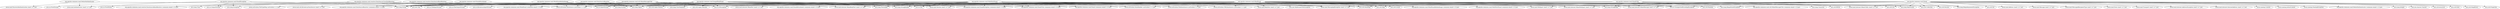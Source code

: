 digraph "commons-email-1.3.3.jar" {
    // Path: C:\Users\CHENLU~1\AppData\Local\Temp\VIA\201808200848028274\cp\commons-email-1.3.3.jar
   "org.apache.commons.mail.DataSourceResolver"       -> "java.io.IOException";
   "org.apache.commons.mail.DataSourceResolver"       -> "java.lang.Object";
   "org.apache.commons.mail.DataSourceResolver"       -> "java.lang.String";
   "org.apache.commons.mail.DataSourceResolver"       -> "javax.activation.DataSource (activation-1.1.1.jar)";
   "org.apache.commons.mail.DefaultAuthenticator"     -> "java.lang.String";
   "org.apache.commons.mail.DefaultAuthenticator"     -> "javax.mail.Authenticator (mail-1.4.7.jar)";
   "org.apache.commons.mail.DefaultAuthenticator"     -> "javax.mail.PasswordAuthentication (mail-1.4.7.jar)";
   "org.apache.commons.mail.Email"                    -> "java.io.UnsupportedEncodingException";
   "org.apache.commons.mail.Email"                    -> "java.lang.Deprecated";
   "org.apache.commons.mail.Email"                    -> "java.lang.IllegalArgumentException";
   "org.apache.commons.mail.Email"                    -> "java.lang.IllegalStateException";
   "org.apache.commons.mail.Email"                    -> "java.lang.Integer";
   "org.apache.commons.mail.Email"                    -> "java.lang.Object";
   "org.apache.commons.mail.Email"                    -> "java.lang.String";
   "org.apache.commons.mail.Email"                    -> "java.lang.StringBuffer";
   "org.apache.commons.mail.Email"                    -> "java.lang.StringBuilder";
   "org.apache.commons.mail.Email"                    -> "java.lang.System";
   "org.apache.commons.mail.Email"                    -> "java.lang.Throwable";
   "org.apache.commons.mail.Email"                    -> "java.nio.charset.Charset";
   "org.apache.commons.mail.Email"                    -> "java.util.ArrayList";
   "org.apache.commons.mail.Email"                    -> "java.util.Collection";
   "org.apache.commons.mail.Email"                    -> "java.util.Date";
   "org.apache.commons.mail.Email"                    -> "java.util.HashMap";
   "org.apache.commons.mail.Email"                    -> "java.util.Iterator";
   "org.apache.commons.mail.Email"                    -> "java.util.List";
   "org.apache.commons.mail.Email"                    -> "java.util.Map";
   "org.apache.commons.mail.Email"                    -> "java.util.Map$Entry";
   "org.apache.commons.mail.Email"                    -> "java.util.Properties";
   "org.apache.commons.mail.Email"                    -> "java.util.Set";
   "org.apache.commons.mail.Email"                    -> "javax.mail.Address (mail-1.4.7.jar)";
   "org.apache.commons.mail.Email"                    -> "javax.mail.Authenticator (mail-1.4.7.jar)";
   "org.apache.commons.mail.Email"                    -> "javax.mail.Message (mail-1.4.7.jar)";
   "org.apache.commons.mail.Email"                    -> "javax.mail.Message$RecipientType (mail-1.4.7.jar)";
   "org.apache.commons.mail.Email"                    -> "javax.mail.MessagingException (mail-1.4.7.jar)";
   "org.apache.commons.mail.Email"                    -> "javax.mail.Multipart (mail-1.4.7.jar)";
   "org.apache.commons.mail.Email"                    -> "javax.mail.Session (mail-1.4.7.jar)";
   "org.apache.commons.mail.Email"                    -> "javax.mail.Store (mail-1.4.7.jar)";
   "org.apache.commons.mail.Email"                    -> "javax.mail.Transport (mail-1.4.7.jar)";
   "org.apache.commons.mail.Email"                    -> "javax.mail.internet.AddressException (mail-1.4.7.jar)";
   "org.apache.commons.mail.Email"                    -> "javax.mail.internet.InternetAddress (mail-1.4.7.jar)";
   "org.apache.commons.mail.Email"                    -> "javax.mail.internet.MimeMessage (mail-1.4.7.jar)";
   "org.apache.commons.mail.Email"                    -> "javax.mail.internet.MimeMultipart (mail-1.4.7.jar)";
   "org.apache.commons.mail.Email"                    -> "javax.mail.internet.MimeUtility (mail-1.4.7.jar)";
   "org.apache.commons.mail.Email"                    -> "javax.naming.Context";
   "org.apache.commons.mail.Email"                    -> "javax.naming.InitialContext";
   "org.apache.commons.mail.Email"                    -> "javax.naming.NamingException";
   "org.apache.commons.mail.Email"                    -> "org.apache.commons.mail.DefaultAuthenticator (commons-email-1.3.3.jar)";
   "org.apache.commons.mail.Email"                    -> "org.apache.commons.mail.EmailException (commons-email-1.3.3.jar)";
   "org.apache.commons.mail.Email"                    -> "org.apache.commons.mail.EmailUtils (commons-email-1.3.3.jar)";
   "org.apache.commons.mail.EmailAttachment"          -> "java.lang.Object";
   "org.apache.commons.mail.EmailAttachment"          -> "java.lang.String";
   "org.apache.commons.mail.EmailAttachment"          -> "java.net.URL";
   "org.apache.commons.mail.EmailException"           -> "java.io.OutputStream";
   "org.apache.commons.mail.EmailException"           -> "java.io.PrintStream";
   "org.apache.commons.mail.EmailException"           -> "java.io.PrintWriter";
   "org.apache.commons.mail.EmailException"           -> "java.lang.Exception";
   "org.apache.commons.mail.EmailException"           -> "java.lang.String";
   "org.apache.commons.mail.EmailException"           -> "java.lang.System";
   "org.apache.commons.mail.EmailException"           -> "java.lang.Throwable";
   "org.apache.commons.mail.EmailUtils"               -> "java.io.File";
   "org.apache.commons.mail.EmailUtils"               -> "java.io.IOException";
   "org.apache.commons.mail.EmailUtils"               -> "java.io.UnsupportedEncodingException";
   "org.apache.commons.mail.EmailUtils"               -> "java.lang.Character";
   "org.apache.commons.mail.EmailUtils"               -> "java.lang.IllegalArgumentException";
   "org.apache.commons.mail.EmailUtils"               -> "java.lang.Object";
   "org.apache.commons.mail.EmailUtils"               -> "java.lang.String";
   "org.apache.commons.mail.EmailUtils"               -> "java.lang.StringBuffer";
   "org.apache.commons.mail.EmailUtils"               -> "java.lang.StringBuilder";
   "org.apache.commons.mail.EmailUtils"               -> "java.util.BitSet";
   "org.apache.commons.mail.EmailUtils"               -> "java.util.Random";
   "org.apache.commons.mail.EmailUtils"               -> "javax.mail.MessagingException (mail-1.4.7.jar)";
   "org.apache.commons.mail.EmailUtils"               -> "javax.mail.internet.MimeMessage (mail-1.4.7.jar)";
   "org.apache.commons.mail.EmailUtils"               -> "org.apache.commons.mail.util.MimeMessageUtils (commons-email-1.3.3.jar)";
   "org.apache.commons.mail.HtmlEmail"                -> "java.io.File";
   "org.apache.commons.mail.HtmlEmail"                -> "java.io.IOException";
   "org.apache.commons.mail.HtmlEmail"                -> "java.io.InputStream";
   "org.apache.commons.mail.HtmlEmail"                -> "java.io.UnsupportedEncodingException";
   "org.apache.commons.mail.HtmlEmail"                -> "java.lang.Deprecated";
   "org.apache.commons.mail.HtmlEmail"                -> "java.lang.Object";
   "org.apache.commons.mail.HtmlEmail"                -> "java.lang.String";
   "org.apache.commons.mail.HtmlEmail"                -> "java.lang.StringBuffer";
   "org.apache.commons.mail.HtmlEmail"                -> "java.lang.StringBuilder";
   "org.apache.commons.mail.HtmlEmail"                -> "java.lang.Throwable";
   "org.apache.commons.mail.HtmlEmail"                -> "java.net.MalformedURLException";
   "org.apache.commons.mail.HtmlEmail"                -> "java.net.URL";
   "org.apache.commons.mail.HtmlEmail"                -> "java.util.Collection";
   "org.apache.commons.mail.HtmlEmail"                -> "java.util.HashMap";
   "org.apache.commons.mail.HtmlEmail"                -> "java.util.Iterator";
   "org.apache.commons.mail.HtmlEmail"                -> "java.util.List";
   "org.apache.commons.mail.HtmlEmail"                -> "java.util.Locale";
   "org.apache.commons.mail.HtmlEmail"                -> "java.util.Map";
   "org.apache.commons.mail.HtmlEmail"                -> "javax.activation.DataHandler (activation-1.1.1.jar)";
   "org.apache.commons.mail.HtmlEmail"                -> "javax.activation.DataSource (activation-1.1.1.jar)";
   "org.apache.commons.mail.HtmlEmail"                -> "javax.activation.FileDataSource (activation-1.1.1.jar)";
   "org.apache.commons.mail.HtmlEmail"                -> "javax.activation.URLDataSource (activation-1.1.1.jar)";
   "org.apache.commons.mail.HtmlEmail"                -> "javax.mail.BodyPart (mail-1.4.7.jar)";
   "org.apache.commons.mail.HtmlEmail"                -> "javax.mail.MessagingException (mail-1.4.7.jar)";
   "org.apache.commons.mail.HtmlEmail"                -> "javax.mail.Multipart (mail-1.4.7.jar)";
   "org.apache.commons.mail.HtmlEmail"                -> "javax.mail.internet.MimeBodyPart (mail-1.4.7.jar)";
   "org.apache.commons.mail.HtmlEmail"                -> "javax.mail.internet.MimeMultipart (mail-1.4.7.jar)";
   "org.apache.commons.mail.HtmlEmail"                -> "org.apache.commons.mail.Email (commons-email-1.3.3.jar)";
   "org.apache.commons.mail.HtmlEmail"                -> "org.apache.commons.mail.EmailException (commons-email-1.3.3.jar)";
   "org.apache.commons.mail.HtmlEmail"                -> "org.apache.commons.mail.EmailUtils (commons-email-1.3.3.jar)";
   "org.apache.commons.mail.HtmlEmail"                -> "org.apache.commons.mail.HtmlEmail$InlineImage (commons-email-1.3.3.jar)";
   "org.apache.commons.mail.HtmlEmail"                -> "org.apache.commons.mail.MultiPartEmail (commons-email-1.3.3.jar)";
   "org.apache.commons.mail.HtmlEmail$InlineImage"    -> "java.lang.Object";
   "org.apache.commons.mail.HtmlEmail$InlineImage"    -> "java.lang.String";
   "org.apache.commons.mail.HtmlEmail$InlineImage"    -> "javax.activation.DataSource (activation-1.1.1.jar)";
   "org.apache.commons.mail.HtmlEmail$InlineImage"    -> "javax.mail.internet.MimeBodyPart (mail-1.4.7.jar)";
   "org.apache.commons.mail.HtmlEmail$InlineImage"    -> "org.apache.commons.mail.HtmlEmail (commons-email-1.3.3.jar)";
   "org.apache.commons.mail.ImageHtmlEmail"           -> "java.io.IOException";
   "org.apache.commons.mail.ImageHtmlEmail"           -> "java.lang.CharSequence";
   "org.apache.commons.mail.ImageHtmlEmail"           -> "java.lang.Object";
   "org.apache.commons.mail.ImageHtmlEmail"           -> "java.lang.String";
   "org.apache.commons.mail.ImageHtmlEmail"           -> "java.lang.StringBuffer";
   "org.apache.commons.mail.ImageHtmlEmail"           -> "java.lang.StringBuilder";
   "org.apache.commons.mail.ImageHtmlEmail"           -> "java.lang.Throwable";
   "org.apache.commons.mail.ImageHtmlEmail"           -> "java.util.HashMap";
   "org.apache.commons.mail.ImageHtmlEmail"           -> "java.util.Map";
   "org.apache.commons.mail.ImageHtmlEmail"           -> "java.util.regex.Matcher";
   "org.apache.commons.mail.ImageHtmlEmail"           -> "java.util.regex.Pattern";
   "org.apache.commons.mail.ImageHtmlEmail"           -> "javax.activation.DataSource (activation-1.1.1.jar)";
   "org.apache.commons.mail.ImageHtmlEmail"           -> "org.apache.commons.mail.DataSourceResolver (commons-email-1.3.3.jar)";
   "org.apache.commons.mail.ImageHtmlEmail"           -> "org.apache.commons.mail.EmailException (commons-email-1.3.3.jar)";
   "org.apache.commons.mail.ImageHtmlEmail"           -> "org.apache.commons.mail.EmailUtils (commons-email-1.3.3.jar)";
   "org.apache.commons.mail.ImageHtmlEmail"           -> "org.apache.commons.mail.HtmlEmail (commons-email-1.3.3.jar)";
   "org.apache.commons.mail.MultiPartEmail"           -> "java.io.File";
   "org.apache.commons.mail.MultiPartEmail"           -> "java.io.IOException";
   "org.apache.commons.mail.MultiPartEmail"           -> "java.io.InputStream";
   "org.apache.commons.mail.MultiPartEmail"           -> "java.io.UnsupportedEncodingException";
   "org.apache.commons.mail.MultiPartEmail"           -> "java.lang.IllegalStateException";
   "org.apache.commons.mail.MultiPartEmail"           -> "java.lang.Object";
   "org.apache.commons.mail.MultiPartEmail"           -> "java.lang.String";
   "org.apache.commons.mail.MultiPartEmail"           -> "java.lang.StringBuilder";
   "org.apache.commons.mail.MultiPartEmail"           -> "java.lang.Throwable";
   "org.apache.commons.mail.MultiPartEmail"           -> "java.net.URL";
   "org.apache.commons.mail.MultiPartEmail"           -> "javax.activation.DataHandler (activation-1.1.1.jar)";
   "org.apache.commons.mail.MultiPartEmail"           -> "javax.activation.DataSource (activation-1.1.1.jar)";
   "org.apache.commons.mail.MultiPartEmail"           -> "javax.activation.FileDataSource (activation-1.1.1.jar)";
   "org.apache.commons.mail.MultiPartEmail"           -> "javax.activation.URLDataSource (activation-1.1.1.jar)";
   "org.apache.commons.mail.MultiPartEmail"           -> "javax.mail.BodyPart (mail-1.4.7.jar)";
   "org.apache.commons.mail.MultiPartEmail"           -> "javax.mail.MessagingException (mail-1.4.7.jar)";
   "org.apache.commons.mail.MultiPartEmail"           -> "javax.mail.Multipart (mail-1.4.7.jar)";
   "org.apache.commons.mail.MultiPartEmail"           -> "javax.mail.internet.MimeBodyPart (mail-1.4.7.jar)";
   "org.apache.commons.mail.MultiPartEmail"           -> "javax.mail.internet.MimeMultipart (mail-1.4.7.jar)";
   "org.apache.commons.mail.MultiPartEmail"           -> "javax.mail.internet.MimePart (mail-1.4.7.jar)";
   "org.apache.commons.mail.MultiPartEmail"           -> "javax.mail.internet.MimeUtility (mail-1.4.7.jar)";
   "org.apache.commons.mail.MultiPartEmail"           -> "org.apache.commons.mail.Email (commons-email-1.3.3.jar)";
   "org.apache.commons.mail.MultiPartEmail"           -> "org.apache.commons.mail.EmailAttachment (commons-email-1.3.3.jar)";
   "org.apache.commons.mail.MultiPartEmail"           -> "org.apache.commons.mail.EmailException (commons-email-1.3.3.jar)";
   "org.apache.commons.mail.MultiPartEmail"           -> "org.apache.commons.mail.EmailUtils (commons-email-1.3.3.jar)";
   "org.apache.commons.mail.resolver.DataSourceBaseResolver" -> "java.lang.Object";
   "org.apache.commons.mail.resolver.DataSourceBaseResolver" -> "java.lang.String";
   "org.apache.commons.mail.resolver.DataSourceBaseResolver" -> "org.apache.commons.mail.DataSourceResolver (commons-email-1.3.3.jar)";
   "org.apache.commons.mail.resolver.DataSourceClassPathResolver" -> "java.io.IOException";
   "org.apache.commons.mail.resolver.DataSourceClassPathResolver" -> "java.io.InputStream";
   "org.apache.commons.mail.resolver.DataSourceClassPathResolver" -> "java.lang.Class";
   "org.apache.commons.mail.resolver.DataSourceClassPathResolver" -> "java.lang.String";
   "org.apache.commons.mail.resolver.DataSourceClassPathResolver" -> "java.lang.StringBuilder";
   "org.apache.commons.mail.resolver.DataSourceClassPathResolver" -> "java.net.URL";
   "org.apache.commons.mail.resolver.DataSourceClassPathResolver" -> "javax.activation.DataSource (activation-1.1.1.jar)";
   "org.apache.commons.mail.resolver.DataSourceClassPathResolver" -> "javax.activation.FileTypeMap (activation-1.1.1.jar)";
   "org.apache.commons.mail.resolver.DataSourceClassPathResolver" -> "javax.mail.util.ByteArrayDataSource (mail-1.4.7.jar)";
   "org.apache.commons.mail.resolver.DataSourceClassPathResolver" -> "org.apache.commons.mail.resolver.DataSourceBaseResolver (commons-email-1.3.3.jar)";
   "org.apache.commons.mail.util.MimeMessageUtils"    -> "java.io.ByteArrayInputStream";
   "org.apache.commons.mail.util.MimeMessageUtils"    -> "java.io.File";
   "org.apache.commons.mail.util.MimeMessageUtils"    -> "java.io.FileInputStream";
   "org.apache.commons.mail.util.MimeMessageUtils"    -> "java.io.FileOutputStream";
   "org.apache.commons.mail.util.MimeMessageUtils"    -> "java.io.IOException";
   "org.apache.commons.mail.util.MimeMessageUtils"    -> "java.io.InputStream";
   "org.apache.commons.mail.util.MimeMessageUtils"    -> "java.io.OutputStream";
   "org.apache.commons.mail.util.MimeMessageUtils"    -> "java.lang.Exception";
   "org.apache.commons.mail.util.MimeMessageUtils"    -> "java.lang.Object";
   "org.apache.commons.mail.util.MimeMessageUtils"    -> "java.lang.String";
   "org.apache.commons.mail.util.MimeMessageUtils"    -> "java.lang.StringBuilder";
   "org.apache.commons.mail.util.MimeMessageUtils"    -> "javax.mail.MessagingException (mail-1.4.7.jar)";
   "org.apache.commons.mail.util.MimeMessageUtils"    -> "javax.mail.Session (mail-1.4.7.jar)";
   "org.apache.commons.mail.util.MimeMessageUtils"    -> "javax.mail.internet.MimeMessage (mail-1.4.7.jar)";
}
